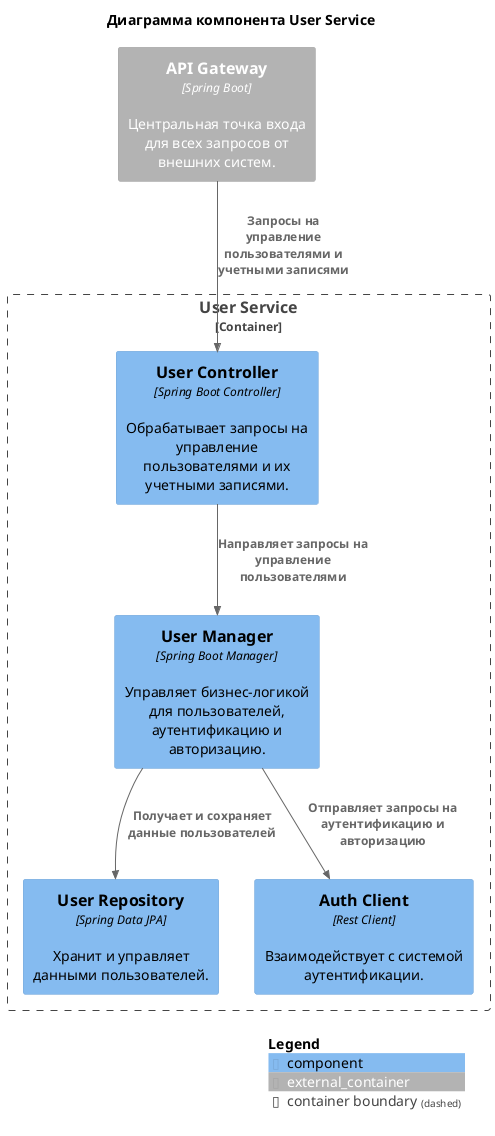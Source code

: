 @startuml
!include <C4/C4_Component>

title Диаграмма компонента User Service

Container_Boundary(userServiceContainer, "User Service") {

    Component(userController, "User Controller", "Spring Boot Controller", "Обрабатывает запросы на управление пользователями и их учетными записями.")
    Component(userManager, "User Manager", "Spring Boot Manager", "Управляет бизнес-логикой для пользователей, аутентификацию и авторизацию.")
    Component(userRepository, "User Repository", "Spring Data JPA", "Хранит и управляет данными пользователей.")
    Component(authClient, "Auth Client", "Rest Client", "Взаимодействует с системой аутентификации.")

    Rel(userController, userManager, "Направляет запросы на управление пользователями")
    Rel(userManager, userRepository, "Получает и сохраняет данные пользователей")
    Rel(userManager, authClient, "Отправляет запросы на аутентификацию и авторизацию")

}

Container_Ext(apiGateway, "API Gateway", "Spring Boot", "Центральная точка входа для всех запросов от внешних систем.")

Rel(apiGateway, userController, "Запросы на управление пользователями и учетными записями")

SHOW_LEGEND()
@enduml
